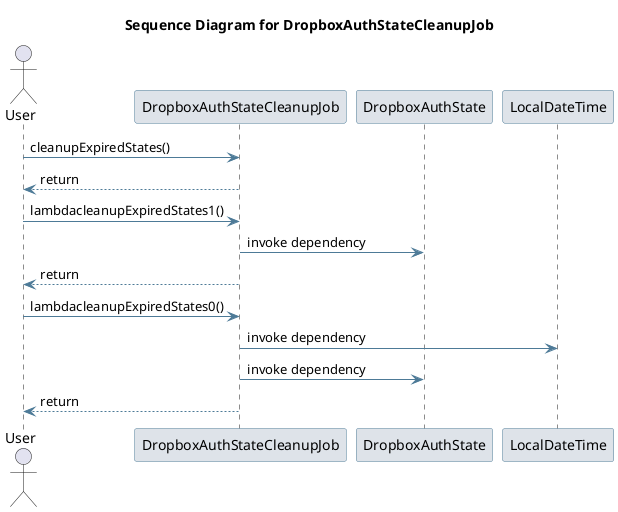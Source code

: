 @startuml
skinparam sequence {
 ArrowColor #4D7A97 
 ParticipantBorderColor #4D7A97 
 ParticipantBackgroundColor #DEE3E9 
}
title Sequence Diagram for DropboxAuthStateCleanupJob

actor User
User -> DropboxAuthStateCleanupJob: cleanupExpiredStates()
DropboxAuthStateCleanupJob --> User : return
User -> DropboxAuthStateCleanupJob: lambdacleanupExpiredStates1()
participant DropboxAuthState
DropboxAuthStateCleanupJob -> DropboxAuthState: invoke dependency
DropboxAuthStateCleanupJob --> User : return
User -> DropboxAuthStateCleanupJob: lambdacleanupExpiredStates0()
participant LocalDateTime
DropboxAuthStateCleanupJob -> LocalDateTime: invoke dependency
DropboxAuthStateCleanupJob -> DropboxAuthState: invoke dependency
DropboxAuthStateCleanupJob --> User : return
@enduml